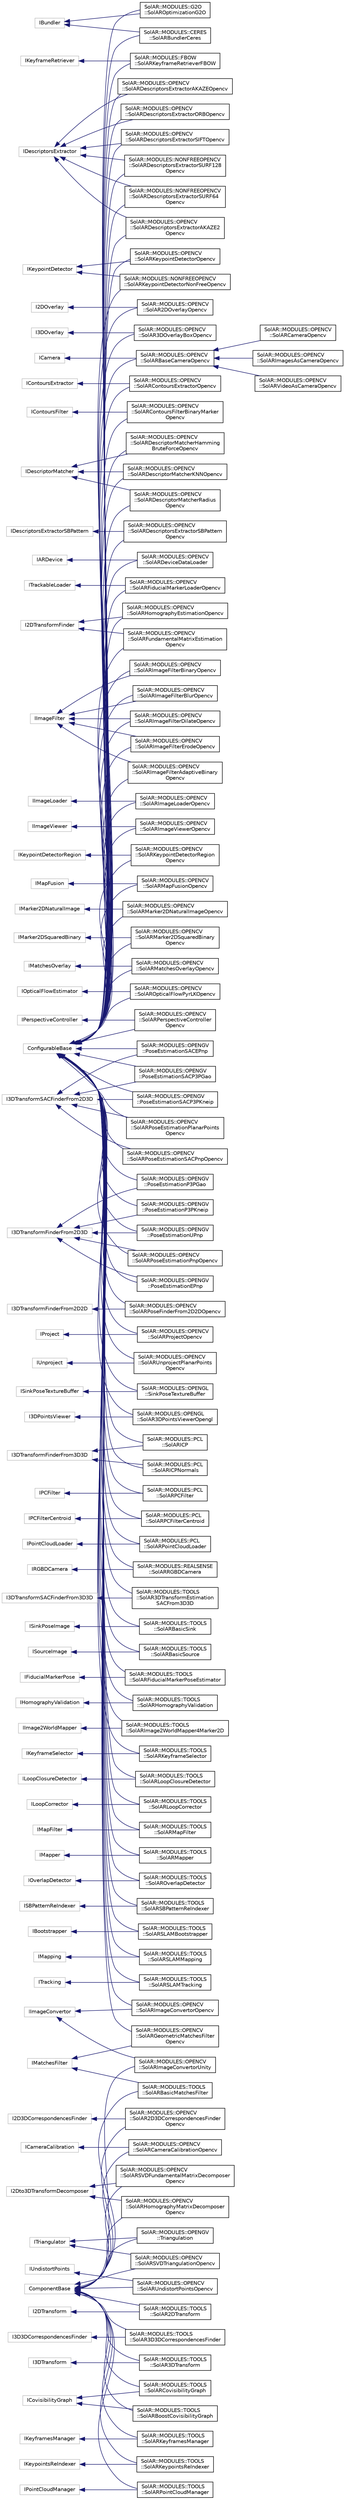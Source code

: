 digraph "Graphical Class Hierarchy"
{
  edge [fontname="Helvetica",fontsize="10",labelfontname="Helvetica",labelfontsize="10"];
  node [fontname="Helvetica",fontsize="10",shape=record];
  rankdir="LR";
  Node169 [label="ComponentBase",height=0.2,width=0.4,color="grey75", fillcolor="white", style="filled"];
  Node169 -> Node167 [dir="back",color="midnightblue",fontsize="10",style="solid",fontname="Helvetica"];
  Node167 [label="SolAR::MODULES::OPENCV\l::SolAR2D3DCorrespondencesFinder\lOpencv",height=0.2,width=0.4,color="black", fillcolor="white", style="filled",URL="$class_sol_a_r_1_1_m_o_d_u_l_e_s_1_1_o_p_e_n_c_v_1_1_sol_a_r2_d3_d_correspondences_finder_opencv.html",tooltip="Finds the 3D correspondents of 2D keypoints. UUID: cedd8c47-e7b0-47bf-abb1-7fb54d198117 ..."];
  Node169 -> Node116 [dir="back",color="midnightblue",fontsize="10",style="solid",fontname="Helvetica"];
  Node116 [label="SolAR::MODULES::OPENCV\l::SolARCameraCalibrationOpencv",height=0.2,width=0.4,color="black", fillcolor="white", style="filled",URL="$class_sol_a_r_1_1_m_o_d_u_l_e_s_1_1_o_p_e_n_c_v_1_1_sol_a_r_camera_calibration_opencv.html",tooltip="Calibrates a camera based on a chessboard. UUID: 702a7f53-e5ec-45d2-887d-daa99a34a33c ..."];
  Node169 -> Node162 [dir="back",color="midnightblue",fontsize="10",style="solid",fontname="Helvetica"];
  Node162 [label="SolAR::MODULES::OPENCV\l::SolARHomographyMatrixDecomposer\lOpencv",height=0.2,width=0.4,color="black", fillcolor="white", style="filled",URL="$class_sol_a_r_1_1_m_o_d_u_l_e_s_1_1_o_p_e_n_c_v_1_1_sol_a_r_homography_matrix_decomposer_opencv.html",tooltip="Decomposes a homography matrix to extract four possible 3D poses. UUID: b5fab395-2184-4123-b0d5-4af74..."];
  Node169 -> Node88 [dir="back",color="midnightblue",fontsize="10",style="solid",fontname="Helvetica"];
  Node88 [label="SolAR::MODULES::OPENCV\l::SolARImageConvertorUnity",height=0.2,width=0.4,color="black", fillcolor="white", style="filled",URL="$class_sol_a_r_1_1_m_o_d_u_l_e_s_1_1_o_p_e_n_c_v_1_1_sol_a_r_image_convertor_unity.html",tooltip="Converts an image to be compliant with Unity image format and layout. UUID: 65282fb3-6651-4e73-b532-5..."];
  Node169 -> Node163 [dir="back",color="midnightblue",fontsize="10",style="solid",fontname="Helvetica"];
  Node163 [label="SolAR::MODULES::OPENCV\l::SolARSVDFundamentalMatrixDecomposer\lOpencv",height=0.2,width=0.4,color="black", fillcolor="white", style="filled",URL="$class_sol_a_r_1_1_m_o_d_u_l_e_s_1_1_o_p_e_n_c_v_1_1_sol_a_r_s_v_d_fundamental_matrix_decomposer_opencv.html",tooltip="Decomposes Fundamental matrix on a set of camera poses based on opencv SVD solver. UUID: 31188e79-6bd5-43df-9633-6d6c5d7afb5c "];
  Node169 -> Node10 [dir="back",color="midnightblue",fontsize="10",style="solid",fontname="Helvetica"];
  Node10 [label="SolAR::MODULES::OPENCV\l::SolARSVDTriangulationOpencv",height=0.2,width=0.4,color="black", fillcolor="white", style="filled",URL="$class_sol_a_r_1_1_m_o_d_u_l_e_s_1_1_o_p_e_n_c_v_1_1_sol_a_r_s_v_d_triangulation_opencv.html",tooltip="Triangulates a set of corresponding 2D-2D points correspondences with known respective camera poses b..."];
  Node169 -> Node8 [dir="back",color="midnightblue",fontsize="10",style="solid",fontname="Helvetica"];
  Node8 [label="SolAR::MODULES::OPENCV\l::SolARUndistortPointsOpencv",height=0.2,width=0.4,color="black", fillcolor="white", style="filled",URL="$class_sol_a_r_1_1_m_o_d_u_l_e_s_1_1_o_p_e_n_c_v_1_1_sol_a_r_undistort_points_opencv.html",tooltip="Undistorts a set of points according to the distortion matrix of a camera. UUID: d926e249-8b7f-46e0-8..."];
  Node169 -> Node11 [dir="back",color="midnightblue",fontsize="10",style="solid",fontname="Helvetica"];
  Node11 [label="SolAR::MODULES::OPENGV\l::Triangulation",height=0.2,width=0.4,color="black", fillcolor="white", style="filled",URL="$class_sol_a_r_1_1_m_o_d_u_l_e_s_1_1_o_p_e_n_g_v_1_1_triangulation.html",tooltip="Triangulates set of corresponding 2D-2D points correspondances with known respective camera poses bas..."];
  Node169 -> Node160 [dir="back",color="midnightblue",fontsize="10",style="solid",fontname="Helvetica"];
  Node160 [label="SolAR::MODULES::TOOLS\l::SolAR2DTransform",height=0.2,width=0.4,color="black", fillcolor="white", style="filled",URL="$class_sol_a_r_1_1_m_o_d_u_l_e_s_1_1_t_o_o_l_s_1_1_sol_a_r2_d_transform.html",tooltip="Applies a 2D Transform to a set of 2D points. UUID: edcedc0a-9841-4377-aea1-9fa9fdb46fde ..."];
  Node169 -> Node155 [dir="back",color="midnightblue",fontsize="10",style="solid",fontname="Helvetica"];
  Node155 [label="SolAR::MODULES::TOOLS\l::SolAR3D3DCorrespondencesFinder",height=0.2,width=0.4,color="black", fillcolor="white", style="filled",URL="$class_sol_a_r_1_1_m_o_d_u_l_e_s_1_1_t_o_o_l_s_1_1_sol_a_r3_d3_d_correspondences_finder.html",tooltip="Finds the 3D-3D correspondences from feature matches of two keyframes. UUID: 978068ef-7f93-41ef-8e24-..."];
  Node169 -> Node149 [dir="back",color="midnightblue",fontsize="10",style="solid",fontname="Helvetica"];
  Node149 [label="SolAR::MODULES::TOOLS\l::SolAR3DTransform",height=0.2,width=0.4,color="black", fillcolor="white", style="filled",URL="$class_sol_a_r_1_1_m_o_d_u_l_e_s_1_1_t_o_o_l_s_1_1_sol_a_r3_d_transform.html",tooltip="Applies a 3D Transform to a set of 3D points. UUID: f05dd955-33bd-4d52-8717-93ad298ed3e3 ..."];
  Node169 -> Node46 [dir="back",color="midnightblue",fontsize="10",style="solid",fontname="Helvetica"];
  Node46 [label="SolAR::MODULES::TOOLS\l::SolARBasicMatchesFilter",height=0.2,width=0.4,color="black", fillcolor="white", style="filled",URL="$class_sol_a_r_1_1_m_o_d_u_l_e_s_1_1_t_o_o_l_s_1_1_sol_a_r_basic_matches_filter.html",tooltip="Retains the best match for each keypoint. UUID: cbb620c3-a7fc-42d7-bcbf-f59b475b23b0 ..."];
  Node169 -> Node109 [dir="back",color="midnightblue",fontsize="10",style="solid",fontname="Helvetica"];
  Node109 [label="SolAR::MODULES::TOOLS\l::SolARBoostCovisibilityGraph",height=0.2,width=0.4,color="black", fillcolor="white", style="filled",URL="$class_sol_a_r_1_1_m_o_d_u_l_e_s_1_1_t_o_o_l_s_1_1_sol_a_r_boost_covisibility_graph.html",tooltip="A storage component to store with persistence the visibility between keypoints and 3D points..."];
  Node169 -> Node110 [dir="back",color="midnightblue",fontsize="10",style="solid",fontname="Helvetica"];
  Node110 [label="SolAR::MODULES::TOOLS\l::SolARCovisibilityGraph",height=0.2,width=0.4,color="black", fillcolor="white", style="filled",URL="$class_sol_a_r_1_1_m_o_d_u_l_e_s_1_1_t_o_o_l_s_1_1_sol_a_r_covisibility_graph.html",tooltip="A storage component to store with persistence the visibility between keypoints and 3D points..."];
  Node169 -> Node71 [dir="back",color="midnightblue",fontsize="10",style="solid",fontname="Helvetica"];
  Node71 [label="SolAR::MODULES::TOOLS\l::SolARKeyframesManager",height=0.2,width=0.4,color="black", fillcolor="white", style="filled",URL="$class_sol_a_r_1_1_m_o_d_u_l_e_s_1_1_t_o_o_l_s_1_1_sol_a_r_keyframes_manager.html",tooltip="A storage component to store a persistent set of keyframes, based on a std::set. "];
  Node169 -> Node64 [dir="back",color="midnightblue",fontsize="10",style="solid",fontname="Helvetica"];
  Node64 [label="SolAR::MODULES::TOOLS\l::SolARKeypointsReIndexer",height=0.2,width=0.4,color="black", fillcolor="white", style="filled",URL="$class_sol_a_r_1_1_m_o_d_u_l_e_s_1_1_t_o_o_l_s_1_1_sol_a_r_keypoints_re_indexer.html",tooltip="Provides two ordered set of matching keypoints from two unordered set of keypoints and their correspo..."];
  Node169 -> Node29 [dir="back",color="midnightblue",fontsize="10",style="solid",fontname="Helvetica"];
  Node29 [label="SolAR::MODULES::TOOLS\l::SolARPointCloudManager",height=0.2,width=0.4,color="black", fillcolor="white", style="filled",URL="$class_sol_a_r_1_1_m_o_d_u_l_e_s_1_1_t_o_o_l_s_1_1_sol_a_r_point_cloud_manager.html",tooltip="A storage component to store a persistent cloud of 3D points, based on a std::set. "];
  Node168 [label="ConfigurableBase",height=0.2,width=0.4,color="grey75", fillcolor="white", style="filled"];
  Node168 -> Node123 [dir="back",color="midnightblue",fontsize="10",style="solid",fontname="Helvetica"];
  Node123 [label="SolAR::MODULES::CERES\l::SolARBundlerCeres",height=0.2,width=0.4,color="black", fillcolor="white", style="filled",URL="$class_sol_a_r_1_1_m_o_d_u_l_e_s_1_1_c_e_r_e_s_1_1_sol_a_r_bundler_ceres.html",tooltip="Applies a bundle adjustment to optimize a 3D map and keyframes. UUID: 4897fc13-682c-4e95-8aba-abd9f7a..."];
  Node168 -> Node75 [dir="back",color="midnightblue",fontsize="10",style="solid",fontname="Helvetica"];
  Node75 [label="SolAR::MODULES::FBOW\l::SolARKeyframeRetrieverFBOW",height=0.2,width=0.4,color="black", fillcolor="white", style="filled",URL="$class_sol_a_r_1_1_m_o_d_u_l_e_s_1_1_f_b_o_w_1_1_sol_a_r_keyframe_retriever_f_b_o_w.html",tooltip="Retrieves keyframes closest to an input frame based on a Fast Bag Of Words implementaton. UUID: 9d1b1afa-bdbc-11e8-a355-529269fb1459 "];
  Node168 -> Node124 [dir="back",color="midnightblue",fontsize="10",style="solid",fontname="Helvetica"];
  Node124 [label="SolAR::MODULES::G2O\l::SolAROptimizationG2O",height=0.2,width=0.4,color="black", fillcolor="white", style="filled",URL="$class_sol_a_r_1_1_m_o_d_u_l_e_s_1_1_g2_o_1_1_sol_a_r_optimization_g2_o.html",tooltip="Bundle adjustment optimization. UUID: 870d89ba-bb5f-460a-a817-1fcb6473df70 "];
  Node168 -> Node98 [dir="back",color="midnightblue",fontsize="10",style="solid",fontname="Helvetica"];
  Node98 [label="SolAR::MODULES::NONFREEOPENCV\l::SolARDescriptorsExtractorSURF128\lOpencv",height=0.2,width=0.4,color="black", fillcolor="white", style="filled",URL="$class_sol_a_r_1_1_m_o_d_u_l_e_s_1_1_n_o_n_f_r_e_e_o_p_e_n_c_v_1_1_sol_a_r_descriptors_extractor_s_u_r_f128_opencv.html",tooltip="Extracts the SURF descriptors (size 128) for a set of keypoints. UUID: fe14a310-d0a2-11e7-8fab-cec278..."];
  Node168 -> Node99 [dir="back",color="midnightblue",fontsize="10",style="solid",fontname="Helvetica"];
  Node99 [label="SolAR::MODULES::NONFREEOPENCV\l::SolARDescriptorsExtractorSURF64\lOpencv",height=0.2,width=0.4,color="black", fillcolor="white", style="filled",URL="$class_sol_a_r_1_1_m_o_d_u_l_e_s_1_1_n_o_n_f_r_e_e_o_p_e_n_c_v_1_1_sol_a_r_descriptors_extractor_s_u_r_f64_opencv.html",tooltip="Extracts the SURF descriptors (size 64) for a set of keypoints. UUID: 1a437804-d0a3-11e7-8fab-cec278b..."];
  Node168 -> Node68 [dir="back",color="midnightblue",fontsize="10",style="solid",fontname="Helvetica"];
  Node68 [label="SolAR::MODULES::NONFREEOPENCV\l::SolARKeypointDetectorNonFreeOpencv",height=0.2,width=0.4,color="black", fillcolor="white", style="filled",URL="$class_sol_a_r_1_1_m_o_d_u_l_e_s_1_1_n_o_n_f_r_e_e_o_p_e_n_c_v_1_1_sol_a_r_keypoint_detector_non_free_opencv.html",tooltip="Detects keypoints in an image (based on SIFT or SURF algorithm). UUID: d1f9317c-9519-4671-8ff5-462977..."];
  Node168 -> Node165 [dir="back",color="midnightblue",fontsize="10",style="solid",fontname="Helvetica"];
  Node165 [label="SolAR::MODULES::OPENCV\l::SolAR2DOverlayOpencv",height=0.2,width=0.4,color="black", fillcolor="white", style="filled",URL="$class_sol_a_r_1_1_m_o_d_u_l_e_s_1_1_o_p_e_n_c_v_1_1_sol_a_r2_d_overlay_opencv.html",tooltip="Draws 2D features (circles, lines, etc.) on an image. UUID: cc51d685-9797-4ffd-a9dd-cec4f367fa6a ..."];
  Node168 -> Node153 [dir="back",color="midnightblue",fontsize="10",style="solid",fontname="Helvetica"];
  Node153 [label="SolAR::MODULES::OPENCV\l::SolAR3DOverlayBoxOpencv",height=0.2,width=0.4,color="black", fillcolor="white", style="filled",URL="$class_sol_a_r_1_1_m_o_d_u_l_e_s_1_1_o_p_e_n_c_v_1_1_sol_a_r3_d_overlay_box_opencv.html",tooltip="Draws a 3D box on an image. UUID: 2db01f59-9793-4cd5-8e13-b25d0ed5735b "];
  Node168 -> Node118 [dir="back",color="midnightblue",fontsize="10",style="solid",fontname="Helvetica"];
  Node118 [label="SolAR::MODULES::OPENCV\l::SolARBaseCameraOpencv",height=0.2,width=0.4,color="black", fillcolor="white", style="filled",URL="$class_sol_a_r_1_1_m_o_d_u_l_e_s_1_1_o_p_e_n_c_v_1_1_sol_a_r_base_camera_opencv.html",tooltip="Grabs current image captured by a RGB camera. UUID: 5b7396f4-a804-4f3c-a0eb-fb1d56042bb4 ..."];
  Node118 -> Node119 [dir="back",color="midnightblue",fontsize="10",style="solid",fontname="Helvetica"];
  Node119 [label="SolAR::MODULES::OPENCV\l::SolARCameraOpencv",height=0.2,width=0.4,color="black", fillcolor="white", style="filled",URL="$class_sol_a_r_1_1_m_o_d_u_l_e_s_1_1_o_p_e_n_c_v_1_1_sol_a_r_camera_opencv.html",tooltip="Grabs current image captured by a RGB camera. UUID: 5b7396f4-a804-4f3c-a0eb-fb1d56042bb4 ..."];
  Node118 -> Node120 [dir="back",color="midnightblue",fontsize="10",style="solid",fontname="Helvetica"];
  Node120 [label="SolAR::MODULES::OPENCV\l::SolARImagesAsCameraOpencv",height=0.2,width=0.4,color="black", fillcolor="white", style="filled",URL="$class_sol_a_r_1_1_m_o_d_u_l_e_s_1_1_o_p_e_n_c_v_1_1_sol_a_r_images_as_camera_opencv.html",tooltip="Loads an image sequence stored in a dedicated folder. UUID: b8a8b963-ba55-4ea4-b045-d9e7e8f6db02 ..."];
  Node118 -> Node121 [dir="back",color="midnightblue",fontsize="10",style="solid",fontname="Helvetica"];
  Node121 [label="SolAR::MODULES::OPENCV\l::SolARVideoAsCameraOpencv",height=0.2,width=0.4,color="black", fillcolor="white", style="filled",URL="$class_sol_a_r_1_1_m_o_d_u_l_e_s_1_1_o_p_e_n_c_v_1_1_sol_a_r_video_as_camera_opencv.html",tooltip="Grabs the images from a video file. UUID: fa4a780a-9720-11e8-9eb6-529269fb1459 "];
  Node168 -> Node114 [dir="back",color="midnightblue",fontsize="10",style="solid",fontname="Helvetica"];
  Node114 [label="SolAR::MODULES::OPENCV\l::SolARContoursExtractorOpencv",height=0.2,width=0.4,color="black", fillcolor="white", style="filled",URL="$class_sol_a_r_1_1_m_o_d_u_l_e_s_1_1_o_p_e_n_c_v_1_1_sol_a_r_contours_extractor_opencv.html",tooltip="Extracts the contours of a given image. UUID: 6acf8de2-cc63-11e7-abc4-cec278b6b50a ..."];
  Node168 -> Node112 [dir="back",color="midnightblue",fontsize="10",style="solid",fontname="Helvetica"];
  Node112 [label="SolAR::MODULES::OPENCV\l::SolARContoursFilterBinaryMarker\lOpencv",height=0.2,width=0.4,color="black", fillcolor="white", style="filled",URL="$class_sol_a_r_1_1_m_o_d_u_l_e_s_1_1_o_p_e_n_c_v_1_1_sol_a_r_contours_filter_binary_marker_opencv.html",tooltip="Filters contours to select only the contours of squared binary markers. UUID: 4309dcc6-cc73-11e7-abc4..."];
  Node168 -> Node105 [dir="back",color="midnightblue",fontsize="10",style="solid",fontname="Helvetica"];
  Node105 [label="SolAR::MODULES::OPENCV\l::SolARDescriptorMatcherHamming\lBruteForceOpencv",height=0.2,width=0.4,color="black", fillcolor="white", style="filled",URL="$class_sol_a_r_1_1_m_o_d_u_l_e_s_1_1_o_p_e_n_c_v_1_1_sol_a_r_descriptor_matcher_hamming_brute_force_opencv.html",tooltip="Matches descriptors based on a Hamming distance and selects the best matches of each descriptor..."];
  Node168 -> Node106 [dir="back",color="midnightblue",fontsize="10",style="solid",fontname="Helvetica"];
  Node106 [label="SolAR::MODULES::OPENCV\l::SolARDescriptorMatcherKNNOpencv",height=0.2,width=0.4,color="black", fillcolor="white", style="filled",URL="$class_sol_a_r_1_1_m_o_d_u_l_e_s_1_1_o_p_e_n_c_v_1_1_sol_a_r_descriptor_matcher_k_n_n_opencv.html",tooltip="Matches descriptors and selects k best matches for each descriptor. UUID: 7823dac8-1597-41cf-bdef-59a..."];
  Node168 -> Node107 [dir="back",color="midnightblue",fontsize="10",style="solid",fontname="Helvetica"];
  Node107 [label="SolAR::MODULES::OPENCV\l::SolARDescriptorMatcherRadius\lOpencv",height=0.2,width=0.4,color="black", fillcolor="white", style="filled",URL="$class_sol_a_r_1_1_m_o_d_u_l_e_s_1_1_o_p_e_n_c_v_1_1_sol_a_r_descriptor_matcher_radius_opencv.html",tooltip="Matches descriptors and selects all matches not farther than a specified distance. UUID: 549f7873-96e4-4eae-b4a0-ae8d80664ce5 "];
  Node168 -> Node100 [dir="back",color="midnightblue",fontsize="10",style="solid",fontname="Helvetica"];
  Node100 [label="SolAR::MODULES::OPENCV\l::SolARDescriptorsExtractorAKAZE2\lOpencv",height=0.2,width=0.4,color="black", fillcolor="white", style="filled",URL="$class_sol_a_r_1_1_m_o_d_u_l_e_s_1_1_o_p_e_n_c_v_1_1_sol_a_r_descriptors_extractor_a_k_a_z_e2_opencv.html",tooltip="Extracts the AKAZE descriptors for a set of keypoints (optimized version). UUID: 21238c00-26dd-11e8-b..."];
  Node168 -> Node101 [dir="back",color="midnightblue",fontsize="10",style="solid",fontname="Helvetica"];
  Node101 [label="SolAR::MODULES::OPENCV\l::SolARDescriptorsExtractorAKAZEOpencv",height=0.2,width=0.4,color="black", fillcolor="white", style="filled",URL="$class_sol_a_r_1_1_m_o_d_u_l_e_s_1_1_o_p_e_n_c_v_1_1_sol_a_r_descriptors_extractor_a_k_a_z_e_opencv.html",tooltip="Extracts the AKAZE descriptors for a set of keypoints. UUID: c8cc68db-9abd-4dab-9204-2fe4e9d010cd ..."];
  Node168 -> Node102 [dir="back",color="midnightblue",fontsize="10",style="solid",fontname="Helvetica"];
  Node102 [label="SolAR::MODULES::OPENCV\l::SolARDescriptorsExtractorORBOpencv",height=0.2,width=0.4,color="black", fillcolor="white", style="filled",URL="$class_sol_a_r_1_1_m_o_d_u_l_e_s_1_1_o_p_e_n_c_v_1_1_sol_a_r_descriptors_extractor_o_r_b_opencv.html",tooltip="Extracts the ORB descriptors for a set of keypoints. UUID: 0ca8f7a6-d0a7-11e7-8fab-cec278b6b50a ..."];
  Node168 -> Node96 [dir="back",color="midnightblue",fontsize="10",style="solid",fontname="Helvetica"];
  Node96 [label="SolAR::MODULES::OPENCV\l::SolARDescriptorsExtractorSBPattern\lOpencv",height=0.2,width=0.4,color="black", fillcolor="white", style="filled",URL="$class_sol_a_r_1_1_m_o_d_u_l_e_s_1_1_o_p_e_n_c_v_1_1_sol_a_r_descriptors_extractor_s_b_pattern_opencv.html",tooltip="Extracts the descriptor corresponding to a squared binary marker pattern. UUID: d25625ba-ce3a-11e7-ab..."];
  Node168 -> Node103 [dir="back",color="midnightblue",fontsize="10",style="solid",fontname="Helvetica"];
  Node103 [label="SolAR::MODULES::OPENCV\l::SolARDescriptorsExtractorSIFTOpencv",height=0.2,width=0.4,color="black", fillcolor="white", style="filled",URL="$class_sol_a_r_1_1_m_o_d_u_l_e_s_1_1_o_p_e_n_c_v_1_1_sol_a_r_descriptors_extractor_s_i_f_t_opencv.html",tooltip="Extracts the SIFT descriptors for a set of keypoints. UUID: 3787eaa6-d0a0-11e7-8fab-cec278b6b50a ..."];
  Node168 -> Node128 [dir="back",color="midnightblue",fontsize="10",style="solid",fontname="Helvetica"];
  Node128 [label="SolAR::MODULES::OPENCV\l::SolARDeviceDataLoader",height=0.2,width=0.4,color="black", fillcolor="white", style="filled",URL="$class_sol_a_r_1_1_m_o_d_u_l_e_s_1_1_o_p_e_n_c_v_1_1_sol_a_r_device_data_loader.html",tooltip="Load AR device data including images, poses, timestamp. UUID: 4b5576c1-4c44-4835-a405-c8de2d4f85b0 ..."];
  Node168 -> Node15 [dir="back",color="midnightblue",fontsize="10",style="solid",fontname="Helvetica"];
  Node15 [label="SolAR::MODULES::OPENCV\l::SolARFiducialMarkerLoaderOpencv",height=0.2,width=0.4,color="black", fillcolor="white", style="filled",URL="$class_sol_a_r_1_1_m_o_d_u_l_e_s_1_1_o_p_e_n_c_v_1_1_sol_a_r_fiducial_marker_loader_opencv.html",tooltip="Loads a fiducial marker from a description file. UUID: d0116ed2-45d7-455d-8011-57959da1b0fa ..."];
  Node168 -> Node157 [dir="back",color="midnightblue",fontsize="10",style="solid",fontname="Helvetica"];
  Node157 [label="SolAR::MODULES::OPENCV\l::SolARFundamentalMatrixEstimation\lOpencv",height=0.2,width=0.4,color="black", fillcolor="white", style="filled",URL="$class_sol_a_r_1_1_m_o_d_u_l_e_s_1_1_o_p_e_n_c_v_1_1_sol_a_r_fundamental_matrix_estimation_opencv.html",tooltip="Estimates the fundamental matrix from two set of keypoints that match together. UUID: 79b29b50-cf4d-4..."];
  Node168 -> Node45 [dir="back",color="midnightblue",fontsize="10",style="solid",fontname="Helvetica"];
  Node45 [label="SolAR::MODULES::OPENCV\l::SolARGeometricMatchesFilter\lOpencv",height=0.2,width=0.4,color="black", fillcolor="white", style="filled",URL="$class_sol_a_r_1_1_m_o_d_u_l_e_s_1_1_o_p_e_n_c_v_1_1_sol_a_r_geometric_matches_filter_opencv.html",tooltip="Filters a set of matches based on geometric constraints. UUID: 3731691e-2c4c-4d37-a2ce-06d1918f8d41 ..."];
  Node168 -> Node158 [dir="back",color="midnightblue",fontsize="10",style="solid",fontname="Helvetica"];
  Node158 [label="SolAR::MODULES::OPENCV\l::SolARHomographyEstimationOpencv",height=0.2,width=0.4,color="black", fillcolor="white", style="filled",URL="$class_sol_a_r_1_1_m_o_d_u_l_e_s_1_1_o_p_e_n_c_v_1_1_sol_a_r_homography_estimation_opencv.html",tooltip="Estimates the homography between two images from their matching keypoints. UUID: fb9dac20-2a44-44b2-a..."];
  Node168 -> Node87 [dir="back",color="midnightblue",fontsize="10",style="solid",fontname="Helvetica"];
  Node87 [label="SolAR::MODULES::OPENCV\l::SolARImageConvertorOpencv",height=0.2,width=0.4,color="black", fillcolor="white", style="filled",URL="$class_sol_a_r_1_1_m_o_d_u_l_e_s_1_1_o_p_e_n_c_v_1_1_sol_a_r_image_convertor_opencv.html",tooltip="Converts an image according to a given expected layout. UUID: fd7fb607-144f-418c-bcf2-f7cf71532c22 ..."];
  Node168 -> Node81 [dir="back",color="midnightblue",fontsize="10",style="solid",fontname="Helvetica"];
  Node81 [label="SolAR::MODULES::OPENCV\l::SolARImageFilterAdaptiveBinary\lOpencv",height=0.2,width=0.4,color="black", fillcolor="white", style="filled",URL="$class_sol_a_r_1_1_m_o_d_u_l_e_s_1_1_o_p_e_n_c_v_1_1_sol_a_r_image_filter_adaptive_binary_opencv.html",tooltip="Filters a greyscale image to a binary image based on an adaptive threshold. UUID: 901e7a07-5013-4907-..."];
  Node168 -> Node82 [dir="back",color="midnightblue",fontsize="10",style="solid",fontname="Helvetica"];
  Node82 [label="SolAR::MODULES::OPENCV\l::SolARImageFilterBinaryOpencv",height=0.2,width=0.4,color="black", fillcolor="white", style="filled",URL="$class_sol_a_r_1_1_m_o_d_u_l_e_s_1_1_o_p_e_n_c_v_1_1_sol_a_r_image_filter_binary_opencv.html",tooltip="Filters an image to a binary image based on a unique threshold. UUID: e5fd7e9a-fcae-4f86-bfc7-ea8584c..."];
  Node168 -> Node83 [dir="back",color="midnightblue",fontsize="10",style="solid",fontname="Helvetica"];
  Node83 [label="SolAR::MODULES::OPENCV\l::SolARImageFilterBlurOpencv",height=0.2,width=0.4,color="black", fillcolor="white", style="filled",URL="$class_sol_a_r_1_1_m_o_d_u_l_e_s_1_1_o_p_e_n_c_v_1_1_sol_a_r_image_filter_blur_opencv.html",tooltip="Blurs an image using the normalized box filter. UUID: deb083aa-69fb-409a-af94-151d476de922 ..."];
  Node168 -> Node84 [dir="back",color="midnightblue",fontsize="10",style="solid",fontname="Helvetica"];
  Node84 [label="SolAR::MODULES::OPENCV\l::SolARImageFilterDilateOpencv",height=0.2,width=0.4,color="black", fillcolor="white", style="filled",URL="$class_sol_a_r_1_1_m_o_d_u_l_e_s_1_1_o_p_e_n_c_v_1_1_sol_a_r_image_filter_dilate_opencv.html",tooltip="Dilates the white regions of a binary image. UUID: 7ac9d1b8-afda-4c99-b8df-92e71015a3be ..."];
  Node168 -> Node85 [dir="back",color="midnightblue",fontsize="10",style="solid",fontname="Helvetica"];
  Node85 [label="SolAR::MODULES::OPENCV\l::SolARImageFilterErodeOpencv",height=0.2,width=0.4,color="black", fillcolor="white", style="filled",URL="$class_sol_a_r_1_1_m_o_d_u_l_e_s_1_1_o_p_e_n_c_v_1_1_sol_a_r_image_filter_erode_opencv.html",tooltip="Erodes the white regions of a binary image. UUID: 58b09819-64bc-4a80-b6a2-9fe7b179f3fc ..."];
  Node168 -> Node79 [dir="back",color="midnightblue",fontsize="10",style="solid",fontname="Helvetica"];
  Node79 [label="SolAR::MODULES::OPENCV\l::SolARImageLoaderOpencv",height=0.2,width=0.4,color="black", fillcolor="white", style="filled",URL="$class_sol_a_r_1_1_m_o_d_u_l_e_s_1_1_o_p_e_n_c_v_1_1_sol_a_r_image_loader_opencv.html",tooltip="Loads an image from a file. UUID: e42d6526-9eb1-4f8a-bb68-53e06f09609c "];
  Node168 -> Node77 [dir="back",color="midnightblue",fontsize="10",style="solid",fontname="Helvetica"];
  Node77 [label="SolAR::MODULES::OPENCV\l::SolARImageViewerOpencv",height=0.2,width=0.4,color="black", fillcolor="white", style="filled",URL="$class_sol_a_r_1_1_m_o_d_u_l_e_s_1_1_o_p_e_n_c_v_1_1_sol_a_r_image_viewer_opencv.html",tooltip="Displays an image in a dedicated window. UUID: 19ea4e13-7085-4e3f-92ca-93f200ffb01b ..."];
  Node168 -> Node69 [dir="back",color="midnightblue",fontsize="10",style="solid",fontname="Helvetica"];
  Node69 [label="SolAR::MODULES::OPENCV\l::SolARKeypointDetectorOpencv",height=0.2,width=0.4,color="black", fillcolor="white", style="filled",URL="$class_sol_a_r_1_1_m_o_d_u_l_e_s_1_1_o_p_e_n_c_v_1_1_sol_a_r_keypoint_detector_opencv.html",tooltip="Detects keypoints in an image. UUID: e81c7e4e-7da6-476a-8eba-078b43071272 "];
  Node168 -> Node66 [dir="back",color="midnightblue",fontsize="10",style="solid",fontname="Helvetica"];
  Node66 [label="SolAR::MODULES::OPENCV\l::SolARKeypointDetectorRegion\lOpencv",height=0.2,width=0.4,color="black", fillcolor="white", style="filled",URL="$class_sol_a_r_1_1_m_o_d_u_l_e_s_1_1_o_p_e_n_c_v_1_1_sol_a_r_keypoint_detector_region_opencv.html",tooltip="Detects keypoints in an given region of an image. UUID: 22c2ca9f-e43b-4a88-8337-4a166a789971 ..."];
  Node168 -> Node56 [dir="back",color="midnightblue",fontsize="10",style="solid",fontname="Helvetica"];
  Node56 [label="SolAR::MODULES::OPENCV\l::SolARMapFusionOpencv",height=0.2,width=0.4,color="black", fillcolor="white", style="filled",URL="$class_sol_a_r_1_1_m_o_d_u_l_e_s_1_1_o_p_e_n_c_v_1_1_sol_a_r_map_fusion_opencv.html",tooltip="Merge local map or floating map in the global map. UUID: bc661909-0185-40a4-a5e6-e52280e7b338 ..."];
  Node168 -> Node50 [dir="back",color="midnightblue",fontsize="10",style="solid",fontname="Helvetica"];
  Node50 [label="SolAR::MODULES::OPENCV\l::SolARMarker2DNaturalImageOpencv",height=0.2,width=0.4,color="black", fillcolor="white", style="filled",URL="$class_sol_a_r_1_1_m_o_d_u_l_e_s_1_1_o_p_e_n_c_v_1_1_sol_a_r_marker2_d_natural_image_opencv.html",tooltip="Loads a 2D natural image marker from a file. UUID: efcdb590-c570-11e7-abc4-cec278b6b50a ..."];
  Node168 -> Node48 [dir="back",color="midnightblue",fontsize="10",style="solid",fontname="Helvetica"];
  Node48 [label="SolAR::MODULES::OPENCV\l::SolARMarker2DSquaredBinary\lOpencv",height=0.2,width=0.4,color="black", fillcolor="white", style="filled",URL="$class_sol_a_r_1_1_m_o_d_u_l_e_s_1_1_o_p_e_n_c_v_1_1_sol_a_r_marker2_d_squared_binary_opencv.html",tooltip="Loads a 2D squared binary marker from a file. UUID: 5d2b8da9-528e-4e5e-96c1-f883edcf3b1c ..."];
  Node168 -> Node43 [dir="back",color="midnightblue",fontsize="10",style="solid",fontname="Helvetica"];
  Node43 [label="SolAR::MODULES::OPENCV\l::SolARMatchesOverlayOpencv",height=0.2,width=0.4,color="black", fillcolor="white", style="filled",URL="$class_sol_a_r_1_1_m_o_d_u_l_e_s_1_1_o_p_e_n_c_v_1_1_sol_a_r_matches_overlay_opencv.html",tooltip="Displays matching keypoints between two images. UUID: e95302be-3fe1-44e0-97bf-a98380464af9 ..."];
  Node168 -> Node41 [dir="back",color="midnightblue",fontsize="10",style="solid",fontname="Helvetica"];
  Node41 [label="SolAR::MODULES::OPENCV\l::SolAROpticalFlowPyrLKOpencv",height=0.2,width=0.4,color="black", fillcolor="white", style="filled",URL="$class_sol_a_r_1_1_m_o_d_u_l_e_s_1_1_o_p_e_n_c_v_1_1_sol_a_r_optical_flow_pyr_l_k_opencv.html",tooltip="Estimates the optical flow between two images based on a pyramidal Lucas Kanade approach. UUID: b513e9ff-d2e7-4dcf-9a29-4ed95c512158 "];
  Node168 -> Node33 [dir="back",color="midnightblue",fontsize="10",style="solid",fontname="Helvetica"];
  Node33 [label="SolAR::MODULES::OPENCV\l::SolARPerspectiveController\lOpencv",height=0.2,width=0.4,color="black", fillcolor="white", style="filled",URL="$class_sol_a_r_1_1_m_o_d_u_l_e_s_1_1_o_p_e_n_c_v_1_1_sol_a_r_perspective_controller_opencv.html",tooltip="Extracts an unwrapped image from a specific region of an input image defined with four 2D points..."];
  Node168 -> Node132 [dir="back",color="midnightblue",fontsize="10",style="solid",fontname="Helvetica"];
  Node132 [label="SolAR::MODULES::OPENCV\l::SolARPoseEstimationPlanarPoints\lOpencv",height=0.2,width=0.4,color="black", fillcolor="white", style="filled",URL="$class_sol_a_r_1_1_m_o_d_u_l_e_s_1_1_o_p_e_n_c_v_1_1_sol_a_r_pose_estimation_planar_points_opencv.html",tooltip="Finds the camera pose of 2D-3D planar points correspondences based on opencv homography. UUID: 9fbadf80-251f-4160-94f8-a64dc3d40a2f "];
  Node168 -> Node141 [dir="back",color="midnightblue",fontsize="10",style="solid",fontname="Helvetica"];
  Node141 [label="SolAR::MODULES::OPENCV\l::SolARPoseEstimationPnpOpencv",height=0.2,width=0.4,color="black", fillcolor="white", style="filled",URL="$class_sol_a_r_1_1_m_o_d_u_l_e_s_1_1_o_p_e_n_c_v_1_1_sol_a_r_pose_estimation_pnp_opencv.html",tooltip="Finds the camera pose of 2D-3D points correspondences based on opencv Perspective-n-Points algorithm..."];
  Node168 -> Node133 [dir="back",color="midnightblue",fontsize="10",style="solid",fontname="Helvetica"];
  Node133 [label="SolAR::MODULES::OPENCV\l::SolARPoseEstimationSACPnpOpencv",height=0.2,width=0.4,color="black", fillcolor="white", style="filled",URL="$class_sol_a_r_1_1_m_o_d_u_l_e_s_1_1_o_p_e_n_c_v_1_1_sol_a_r_pose_estimation_s_a_c_pnp_opencv.html",tooltip="Finds the camera pose of 2D-3D points correspondences based on opencv Perspective-n-Points algorithm ..."];
  Node168 -> Node147 [dir="back",color="midnightblue",fontsize="10",style="solid",fontname="Helvetica"];
  Node147 [label="SolAR::MODULES::OPENCV\l::SolARPoseFinderFrom2D2DOpencv",height=0.2,width=0.4,color="black", fillcolor="white", style="filled",URL="$class_sol_a_r_1_1_m_o_d_u_l_e_s_1_1_o_p_e_n_c_v_1_1_sol_a_r_pose_finder_from2_d2_d_opencv.html",tooltip="Finds the camera pose based on a 2D-2D points correspondences between two images. UUID: 52babb5e-9d33..."];
  Node168 -> Node27 [dir="back",color="midnightblue",fontsize="10",style="solid",fontname="Helvetica"];
  Node27 [label="SolAR::MODULES::OPENCV\l::SolARProjectOpencv",height=0.2,width=0.4,color="black", fillcolor="white", style="filled",URL="$class_sol_a_r_1_1_m_o_d_u_l_e_s_1_1_o_p_e_n_c_v_1_1_sol_a_r_project_opencv.html",tooltip="Projects a set of 3D points on a 2D image plane. UUID: 741fc298-0149-4322-a7a9-ccb971e857ba ..."];
  Node168 -> Node0 [dir="back",color="midnightblue",fontsize="10",style="solid",fontname="Helvetica"];
  Node0 [label="SolAR::MODULES::OPENCV\l::SolARUnprojectPlanarPoints\lOpencv",height=0.2,width=0.4,color="black", fillcolor="white", style="filled",URL="$class_sol_a_r_1_1_m_o_d_u_l_e_s_1_1_o_p_e_n_c_v_1_1_sol_a_r_unproject_planar_points_opencv.html",tooltip="Recovers 3D points defined in world coordinate system from a set of 2D points defined in the image co..."];
  Node168 -> Node19 [dir="back",color="midnightblue",fontsize="10",style="solid",fontname="Helvetica"];
  Node19 [label="SolAR::MODULES::OPENGL\l::SinkPoseTextureBuffer",height=0.2,width=0.4,color="black", fillcolor="white", style="filled",URL="$class_sol_a_r_1_1_m_o_d_u_l_e_s_1_1_o_p_e_n_g_l_1_1_sink_pose_texture_buffer.html",tooltip="A Sink for a synchronized pose and texture buffer based on OpenGL texture buffer useful for AR video ..."];
  Node168 -> Node151 [dir="back",color="midnightblue",fontsize="10",style="solid",fontname="Helvetica"];
  Node151 [label="SolAR::MODULES::OPENGL\l::SolAR3DPointsViewerOpengl",height=0.2,width=0.4,color="black", fillcolor="white", style="filled",URL="$class_sol_a_r_1_1_m_o_d_u_l_e_s_1_1_o_p_e_n_g_l_1_1_sol_a_r3_d_points_viewer_opengl.html",tooltip="Displays in a window a set of 3D points as well as the current camera and its previous path (based on..."];
  Node168 -> Node142 [dir="back",color="midnightblue",fontsize="10",style="solid",fontname="Helvetica"];
  Node142 [label="SolAR::MODULES::OPENGV\l::PoseEstimationEPnp",height=0.2,width=0.4,color="black", fillcolor="white", style="filled",URL="$class_sol_a_r_1_1_m_o_d_u_l_e_s_1_1_o_p_e_n_g_v_1_1_pose_estimation_e_pnp.html",tooltip="Finds the camera pose of 2D-3D points correspondences based on opengv Efficient Perspective-n-Point a..."];
  Node168 -> Node143 [dir="back",color="midnightblue",fontsize="10",style="solid",fontname="Helvetica"];
  Node143 [label="SolAR::MODULES::OPENGV\l::PoseEstimationP3PGao",height=0.2,width=0.4,color="black", fillcolor="white", style="filled",URL="$class_sol_a_r_1_1_m_o_d_u_l_e_s_1_1_o_p_e_n_g_v_1_1_pose_estimation_p3_p_gao.html",tooltip="Finds the camera pose of three 2D-3D points correspondences based on opengv GAO P3P algorithm..."];
  Node168 -> Node144 [dir="back",color="midnightblue",fontsize="10",style="solid",fontname="Helvetica"];
  Node144 [label="SolAR::MODULES::OPENGV\l::PoseEstimationP3PKneip",height=0.2,width=0.4,color="black", fillcolor="white", style="filled",URL="$class_sol_a_r_1_1_m_o_d_u_l_e_s_1_1_o_p_e_n_g_v_1_1_pose_estimation_p3_p_kneip.html",tooltip="Finds the camera pose of three 2D-3D points correspondences based on opengv Kneip P3P algorithm..."];
  Node168 -> Node134 [dir="back",color="midnightblue",fontsize="10",style="solid",fontname="Helvetica"];
  Node134 [label="SolAR::MODULES::OPENGV\l::PoseEstimationSACEPnp",height=0.2,width=0.4,color="black", fillcolor="white", style="filled",URL="$class_sol_a_r_1_1_m_o_d_u_l_e_s_1_1_o_p_e_n_g_v_1_1_pose_estimation_s_a_c_e_pnp.html",tooltip="Finds the camera pose of 2D-3D points correspondences based on opengv Efficient Perspective-n-Point a..."];
  Node168 -> Node135 [dir="back",color="midnightblue",fontsize="10",style="solid",fontname="Helvetica"];
  Node135 [label="SolAR::MODULES::OPENGV\l::PoseEstimationSACP3PGao",height=0.2,width=0.4,color="black", fillcolor="white", style="filled",URL="$class_sol_a_r_1_1_m_o_d_u_l_e_s_1_1_o_p_e_n_g_v_1_1_pose_estimation_s_a_c_p3_p_gao.html",tooltip="Finds the camera pose of three 2D-3D points correspondences based on opengv Gao P3P algorithm with a ..."];
  Node168 -> Node136 [dir="back",color="midnightblue",fontsize="10",style="solid",fontname="Helvetica"];
  Node136 [label="SolAR::MODULES::OPENGV\l::PoseEstimationSACP3PKneip",height=0.2,width=0.4,color="black", fillcolor="white", style="filled",URL="$class_sol_a_r_1_1_m_o_d_u_l_e_s_1_1_o_p_e_n_g_v_1_1_pose_estimation_s_a_c_p3_p_kneip.html",tooltip="Finds the camera pose of three 2D-3D points correspondences based on opengv Kneip P3P algorithm with ..."];
  Node168 -> Node145 [dir="back",color="midnightblue",fontsize="10",style="solid",fontname="Helvetica"];
  Node145 [label="SolAR::MODULES::OPENGV\l::PoseEstimationUPnp",height=0.2,width=0.4,color="black", fillcolor="white", style="filled",URL="$class_sol_a_r_1_1_m_o_d_u_l_e_s_1_1_o_p_e_n_g_v_1_1_pose_estimation_u_pnp.html",tooltip="Finds the camera pose of 2D-3D points correspondences based on opengv Universal Perspective-n-Point a..."];
  Node168 -> Node138 [dir="back",color="midnightblue",fontsize="10",style="solid",fontname="Helvetica"];
  Node138 [label="SolAR::MODULES::PCL\l::SolARICP",height=0.2,width=0.4,color="black", fillcolor="white", style="filled",URL="$class_sol_a_r_1_1_m_o_d_u_l_e_s_1_1_p_c_l_1_1_sol_a_r_i_c_p.html",tooltip="This component performs Point-To-Point registration between two pointclouds based on Point Cloud Libr..."];
  Node168 -> Node139 [dir="back",color="midnightblue",fontsize="10",style="solid",fontname="Helvetica"];
  Node139 [label="SolAR::MODULES::PCL\l::SolARICPNormals",height=0.2,width=0.4,color="black", fillcolor="white", style="filled",URL="$class_sol_a_r_1_1_m_o_d_u_l_e_s_1_1_p_c_l_1_1_sol_a_r_i_c_p_normals.html",tooltip="This component performs Point-To-Plane registration between two pointclouds based on Point Cloud Libr..."];
  Node168 -> Node37 [dir="back",color="midnightblue",fontsize="10",style="solid",fontname="Helvetica"];
  Node37 [label="SolAR::MODULES::PCL\l::SolARPCFilter",height=0.2,width=0.4,color="black", fillcolor="white", style="filled",URL="$class_sol_a_r_1_1_m_o_d_u_l_e_s_1_1_p_c_l_1_1_sol_a_r_p_c_filter.html",tooltip="This component filters a point cloud based on Point Cloud Library (PCL). "];
  Node168 -> Node35 [dir="back",color="midnightblue",fontsize="10",style="solid",fontname="Helvetica"];
  Node35 [label="SolAR::MODULES::PCL\l::SolARPCFilterCentroid",height=0.2,width=0.4,color="black", fillcolor="white", style="filled",URL="$class_sol_a_r_1_1_m_o_d_u_l_e_s_1_1_p_c_l_1_1_sol_a_r_p_c_filter_centroid.html",tooltip="This component filters a point cloud according to a given centroid based on Point Cloud Library (PCL)..."];
  Node168 -> Node31 [dir="back",color="midnightblue",fontsize="10",style="solid",fontname="Helvetica"];
  Node31 [label="SolAR::MODULES::PCL\l::SolARPointCloudLoader",height=0.2,width=0.4,color="black", fillcolor="white", style="filled",URL="$class_sol_a_r_1_1_m_o_d_u_l_e_s_1_1_p_c_l_1_1_sol_a_r_point_cloud_loader.html",tooltip="This component loads a point cloud from a file based on Point Cloud Library (PCL). "];
  Node168 -> Node25 [dir="back",color="midnightblue",fontsize="10",style="solid",fontname="Helvetica"];
  Node25 [label="SolAR::MODULES::REALSENSE\l::SolARRGBDCamera",height=0.2,width=0.4,color="black", fillcolor="white", style="filled",URL="$class_sol_a_r_1_1_m_o_d_u_l_e_s_1_1_r_e_a_l_s_e_n_s_e_1_1_sol_a_r_r_g_b_d_camera.html",tooltip="This component handles a real sense RGBD camera and provides access to the color image, the depth image, and the 3D point cloud. "];
  Node168 -> Node130 [dir="back",color="midnightblue",fontsize="10",style="solid",fontname="Helvetica"];
  Node130 [label="SolAR::MODULES::TOOLS\l::SolAR3DTransformEstimation\lSACFrom3D3D",height=0.2,width=0.4,color="black", fillcolor="white", style="filled",URL="$class_sol_a_r_1_1_m_o_d_u_l_e_s_1_1_t_o_o_l_s_1_1_sol_a_r3_d_transform_estimation_s_a_c_from3_d3_d.html",tooltip="Finds the 3D transform of 3D-3D points correspondences with a SAmple Consensus. UUID: 3b7a1117-8b59-4..."];
  Node168 -> Node21 [dir="back",color="midnightblue",fontsize="10",style="solid",fontname="Helvetica"];
  Node21 [label="SolAR::MODULES::TOOLS\l::SolARBasicSink",height=0.2,width=0.4,color="black", fillcolor="white", style="filled",URL="$class_sol_a_r_1_1_m_o_d_u_l_e_s_1_1_t_o_o_l_s_1_1_sol_a_r_basic_sink.html",tooltip="A Sink for a synchronized pose and texture buffer based on an image buffer useful for AR video see-th..."];
  Node168 -> Node17 [dir="back",color="midnightblue",fontsize="10",style="solid",fontname="Helvetica"];
  Node17 [label="SolAR::MODULES::TOOLS\l::SolARBasicSource",height=0.2,width=0.4,color="black", fillcolor="white", style="filled",URL="$class_sol_a_r_1_1_m_o_d_u_l_e_s_1_1_t_o_o_l_s_1_1_sol_a_r_basic_source.html",tooltip="Feeds a pipeline with an external image. UUID: 1e43cda9-7850-4a8a-a32b-f3f31ea94902 ..."];
  Node168 -> Node94 [dir="back",color="midnightblue",fontsize="10",style="solid",fontname="Helvetica"];
  Node94 [label="SolAR::MODULES::TOOLS\l::SolARFiducialMarkerPoseEstimator",height=0.2,width=0.4,color="black", fillcolor="white", style="filled",URL="$class_sol_a_r_1_1_m_o_d_u_l_e_s_1_1_t_o_o_l_s_1_1_sol_a_r_fiducial_marker_pose_estimator.html",tooltip="Estimate camera pose based on a fiducial marker. UUID: cddd23c4-da4e-4c5c-b3f9-7d095d097c97 ..."];
  Node168 -> Node92 [dir="back",color="midnightblue",fontsize="10",style="solid",fontname="Helvetica"];
  Node92 [label="SolAR::MODULES::TOOLS\l::SolARHomographyValidation",height=0.2,width=0.4,color="black", fillcolor="white", style="filled",URL="$class_sol_a_r_1_1_m_o_d_u_l_e_s_1_1_t_o_o_l_s_1_1_sol_a_r_homography_validation.html",tooltip="Checks if an homography is valid based on 4 corners of a squared marker and their projection through ..."];
  Node168 -> Node90 [dir="back",color="midnightblue",fontsize="10",style="solid",fontname="Helvetica"];
  Node90 [label="SolAR::MODULES::TOOLS\l::SolARImage2WorldMapper4Marker2D",height=0.2,width=0.4,color="black", fillcolor="white", style="filled",URL="$class_sol_a_r_1_1_m_o_d_u_l_e_s_1_1_t_o_o_l_s_1_1_sol_a_r_image2_world_mapper4_marker2_d.html",tooltip="Retrieves the 3D correspondences of pixels of a 2D marker. UUID: 6fed0169-4f01-4545-842a-3e2425bee248..."];
  Node168 -> Node73 [dir="back",color="midnightblue",fontsize="10",style="solid",fontname="Helvetica"];
  Node73 [label="SolAR::MODULES::TOOLS\l::SolARKeyframeSelector",height=0.2,width=0.4,color="black", fillcolor="white", style="filled",URL="$class_sol_a_r_1_1_m_o_d_u_l_e_s_1_1_t_o_o_l_s_1_1_sol_a_r_keyframe_selector.html",tooltip="Defines if a frame can be a candidate for a keyframe. UUID: ad59a5ba-beb8-11e8-a355-529269fb1459 ..."];
  Node168 -> Node62 [dir="back",color="midnightblue",fontsize="10",style="solid",fontname="Helvetica"];
  Node62 [label="SolAR::MODULES::TOOLS\l::SolARLoopClosureDetector",height=0.2,width=0.4,color="black", fillcolor="white", style="filled",URL="$class_sol_a_r_1_1_m_o_d_u_l_e_s_1_1_t_o_o_l_s_1_1_sol_a_r_loop_closure_detector.html",tooltip="Detect a loop closure from a given keyframe. UUID: e3d5946c-c1f1-11ea-b3de-0242ac130004 ..."];
  Node168 -> Node60 [dir="back",color="midnightblue",fontsize="10",style="solid",fontname="Helvetica"];
  Node60 [label="SolAR::MODULES::TOOLS\l::SolARLoopCorrector",height=0.2,width=0.4,color="black", fillcolor="white", style="filled",URL="$class_sol_a_r_1_1_m_o_d_u_l_e_s_1_1_t_o_o_l_s_1_1_sol_a_r_loop_corrector.html",tooltip="Corrects a loop of camera poses and updates associated geometry. UUID: 1007b588-c1f2-11ea-b3de-0242ac..."];
  Node168 -> Node58 [dir="back",color="midnightblue",fontsize="10",style="solid",fontname="Helvetica"];
  Node58 [label="SolAR::MODULES::TOOLS\l::SolARMapFilter",height=0.2,width=0.4,color="black", fillcolor="white", style="filled",URL="$class_sol_a_r_1_1_m_o_d_u_l_e_s_1_1_t_o_o_l_s_1_1_sol_a_r_map_filter.html",tooltip="Filters a cloud of 3D points by removing points with a too important reporjection error or those whic..."];
  Node168 -> Node54 [dir="back",color="midnightblue",fontsize="10",style="solid",fontname="Helvetica"];
  Node54 [label="SolAR::MODULES::TOOLS\l::SolARMapper",height=0.2,width=0.4,color="black", fillcolor="white", style="filled",URL="$class_sol_a_r_1_1_m_o_d_u_l_e_s_1_1_t_o_o_l_s_1_1_sol_a_r_mapper.html",tooltip="Allow to manage all components of a map. UUID: 8e3c926a-0861-46f7-80b2-8abb5576692c ..."];
  Node168 -> Node39 [dir="back",color="midnightblue",fontsize="10",style="solid",fontname="Helvetica"];
  Node39 [label="SolAR::MODULES::TOOLS\l::SolAROverlapDetector",height=0.2,width=0.4,color="black", fillcolor="white", style="filled",URL="$class_sol_a_r_1_1_m_o_d_u_l_e_s_1_1_t_o_o_l_s_1_1_sol_a_r_overlap_detector.html"];
  Node168 -> Node23 [dir="back",color="midnightblue",fontsize="10",style="solid",fontname="Helvetica"];
  Node23 [label="SolAR::MODULES::TOOLS\l::SolARSBPatternReIndexer",height=0.2,width=0.4,color="black", fillcolor="white", style="filled",URL="$class_sol_a_r_1_1_m_o_d_u_l_e_s_1_1_t_o_o_l_s_1_1_sol_a_r_s_b_pattern_re_indexer.html",tooltip="Provides both the 4 corners of a pattern in its reference coordinate system (pixels, cells, etc.) and the 4 corners in pixels of this pattern in the current image. UUID: a2ef5542-029e-4fce-9974-0aea14b29d6f "];
  Node168 -> Node126 [dir="back",color="midnightblue",fontsize="10",style="solid",fontname="Helvetica"];
  Node126 [label="SolAR::MODULES::TOOLS\l::SolARSLAMBootstrapper",height=0.2,width=0.4,color="black", fillcolor="white", style="filled",URL="$class_sol_a_r_1_1_m_o_d_u_l_e_s_1_1_t_o_o_l_s_1_1_sol_a_r_s_l_a_m_bootstrapper.html",tooltip="Initialization SLAM using an image stream of a camera. UUID: 8f43eed0-1a2e-4c47-83f0-8dd5b259cdb0 ..."];
  Node168 -> Node52 [dir="back",color="midnightblue",fontsize="10",style="solid",fontname="Helvetica"];
  Node52 [label="SolAR::MODULES::TOOLS\l::SolARSLAMMapping",height=0.2,width=0.4,color="black", fillcolor="white", style="filled",URL="$class_sol_a_r_1_1_m_o_d_u_l_e_s_1_1_t_o_o_l_s_1_1_sol_a_r_s_l_a_m_mapping.html",tooltip=" SLAM mapping. UUID: c276bcb1-2ac8-42f2-806d-d4fe0ce7d4be "];
  Node168 -> Node13 [dir="back",color="midnightblue",fontsize="10",style="solid",fontname="Helvetica"];
  Node13 [label="SolAR::MODULES::TOOLS\l::SolARSLAMTracking",height=0.2,width=0.4,color="black", fillcolor="white", style="filled",URL="$class_sol_a_r_1_1_m_o_d_u_l_e_s_1_1_t_o_o_l_s_1_1_sol_a_r_s_l_a_m_tracking.html",tooltip=" SLAM tracking task. UUID: c45da19d-9637-48b6-ab52-33d3f0af6f72 "];
  Node166 [label="I2D3DCorrespondencesFinder",height=0.2,width=0.4,color="grey75", fillcolor="white", style="filled"];
  Node166 -> Node167 [dir="back",color="midnightblue",fontsize="10",style="solid",fontname="Helvetica"];
  Node164 [label="I2DOverlay",height=0.2,width=0.4,color="grey75", fillcolor="white", style="filled"];
  Node164 -> Node165 [dir="back",color="midnightblue",fontsize="10",style="solid",fontname="Helvetica"];
  Node161 [label="I2Dto3DTransformDecomposer",height=0.2,width=0.4,color="grey75", fillcolor="white", style="filled"];
  Node161 -> Node162 [dir="back",color="midnightblue",fontsize="10",style="solid",fontname="Helvetica"];
  Node161 -> Node163 [dir="back",color="midnightblue",fontsize="10",style="solid",fontname="Helvetica"];
  Node159 [label="I2DTransform",height=0.2,width=0.4,color="grey75", fillcolor="white", style="filled"];
  Node159 -> Node160 [dir="back",color="midnightblue",fontsize="10",style="solid",fontname="Helvetica"];
  Node156 [label="I2DTransformFinder",height=0.2,width=0.4,color="grey75", fillcolor="white", style="filled"];
  Node156 -> Node157 [dir="back",color="midnightblue",fontsize="10",style="solid",fontname="Helvetica"];
  Node156 -> Node158 [dir="back",color="midnightblue",fontsize="10",style="solid",fontname="Helvetica"];
  Node154 [label="I3D3DCorrespondencesFinder",height=0.2,width=0.4,color="grey75", fillcolor="white", style="filled"];
  Node154 -> Node155 [dir="back",color="midnightblue",fontsize="10",style="solid",fontname="Helvetica"];
  Node152 [label="I3DOverlay",height=0.2,width=0.4,color="grey75", fillcolor="white", style="filled"];
  Node152 -> Node153 [dir="back",color="midnightblue",fontsize="10",style="solid",fontname="Helvetica"];
  Node150 [label="I3DPointsViewer",height=0.2,width=0.4,color="grey75", fillcolor="white", style="filled"];
  Node150 -> Node151 [dir="back",color="midnightblue",fontsize="10",style="solid",fontname="Helvetica"];
  Node148 [label="I3DTransform",height=0.2,width=0.4,color="grey75", fillcolor="white", style="filled"];
  Node148 -> Node149 [dir="back",color="midnightblue",fontsize="10",style="solid",fontname="Helvetica"];
  Node146 [label="I3DTransformFinderFrom2D2D",height=0.2,width=0.4,color="grey75", fillcolor="white", style="filled"];
  Node146 -> Node147 [dir="back",color="midnightblue",fontsize="10",style="solid",fontname="Helvetica"];
  Node140 [label="I3DTransformFinderFrom2D3D",height=0.2,width=0.4,color="grey75", fillcolor="white", style="filled"];
  Node140 -> Node141 [dir="back",color="midnightblue",fontsize="10",style="solid",fontname="Helvetica"];
  Node140 -> Node142 [dir="back",color="midnightblue",fontsize="10",style="solid",fontname="Helvetica"];
  Node140 -> Node143 [dir="back",color="midnightblue",fontsize="10",style="solid",fontname="Helvetica"];
  Node140 -> Node144 [dir="back",color="midnightblue",fontsize="10",style="solid",fontname="Helvetica"];
  Node140 -> Node145 [dir="back",color="midnightblue",fontsize="10",style="solid",fontname="Helvetica"];
  Node137 [label="I3DTransformFinderFrom3D3D",height=0.2,width=0.4,color="grey75", fillcolor="white", style="filled"];
  Node137 -> Node138 [dir="back",color="midnightblue",fontsize="10",style="solid",fontname="Helvetica"];
  Node137 -> Node139 [dir="back",color="midnightblue",fontsize="10",style="solid",fontname="Helvetica"];
  Node131 [label="I3DTransformSACFinderFrom2D3D",height=0.2,width=0.4,color="grey75", fillcolor="white", style="filled"];
  Node131 -> Node132 [dir="back",color="midnightblue",fontsize="10",style="solid",fontname="Helvetica"];
  Node131 -> Node133 [dir="back",color="midnightblue",fontsize="10",style="solid",fontname="Helvetica"];
  Node131 -> Node134 [dir="back",color="midnightblue",fontsize="10",style="solid",fontname="Helvetica"];
  Node131 -> Node135 [dir="back",color="midnightblue",fontsize="10",style="solid",fontname="Helvetica"];
  Node131 -> Node136 [dir="back",color="midnightblue",fontsize="10",style="solid",fontname="Helvetica"];
  Node129 [label="I3DTransformSACFinderFrom3D3D",height=0.2,width=0.4,color="grey75", fillcolor="white", style="filled"];
  Node129 -> Node130 [dir="back",color="midnightblue",fontsize="10",style="solid",fontname="Helvetica"];
  Node127 [label="IARDevice",height=0.2,width=0.4,color="grey75", fillcolor="white", style="filled"];
  Node127 -> Node128 [dir="back",color="midnightblue",fontsize="10",style="solid",fontname="Helvetica"];
  Node125 [label="IBootstrapper",height=0.2,width=0.4,color="grey75", fillcolor="white", style="filled"];
  Node125 -> Node126 [dir="back",color="midnightblue",fontsize="10",style="solid",fontname="Helvetica"];
  Node122 [label="IBundler",height=0.2,width=0.4,color="grey75", fillcolor="white", style="filled"];
  Node122 -> Node123 [dir="back",color="midnightblue",fontsize="10",style="solid",fontname="Helvetica"];
  Node122 -> Node124 [dir="back",color="midnightblue",fontsize="10",style="solid",fontname="Helvetica"];
  Node117 [label="ICamera",height=0.2,width=0.4,color="grey75", fillcolor="white", style="filled"];
  Node117 -> Node118 [dir="back",color="midnightblue",fontsize="10",style="solid",fontname="Helvetica"];
  Node115 [label="ICameraCalibration",height=0.2,width=0.4,color="grey75", fillcolor="white", style="filled"];
  Node115 -> Node116 [dir="back",color="midnightblue",fontsize="10",style="solid",fontname="Helvetica"];
  Node113 [label="IContoursExtractor",height=0.2,width=0.4,color="grey75", fillcolor="white", style="filled"];
  Node113 -> Node114 [dir="back",color="midnightblue",fontsize="10",style="solid",fontname="Helvetica"];
  Node111 [label="IContoursFilter",height=0.2,width=0.4,color="grey75", fillcolor="white", style="filled"];
  Node111 -> Node112 [dir="back",color="midnightblue",fontsize="10",style="solid",fontname="Helvetica"];
  Node108 [label="ICovisibilityGraph",height=0.2,width=0.4,color="grey75", fillcolor="white", style="filled"];
  Node108 -> Node109 [dir="back",color="midnightblue",fontsize="10",style="solid",fontname="Helvetica"];
  Node108 -> Node110 [dir="back",color="midnightblue",fontsize="10",style="solid",fontname="Helvetica"];
  Node104 [label="IDescriptorMatcher",height=0.2,width=0.4,color="grey75", fillcolor="white", style="filled"];
  Node104 -> Node105 [dir="back",color="midnightblue",fontsize="10",style="solid",fontname="Helvetica"];
  Node104 -> Node106 [dir="back",color="midnightblue",fontsize="10",style="solid",fontname="Helvetica"];
  Node104 -> Node107 [dir="back",color="midnightblue",fontsize="10",style="solid",fontname="Helvetica"];
  Node97 [label="IDescriptorsExtractor",height=0.2,width=0.4,color="grey75", fillcolor="white", style="filled"];
  Node97 -> Node98 [dir="back",color="midnightblue",fontsize="10",style="solid",fontname="Helvetica"];
  Node97 -> Node99 [dir="back",color="midnightblue",fontsize="10",style="solid",fontname="Helvetica"];
  Node97 -> Node100 [dir="back",color="midnightblue",fontsize="10",style="solid",fontname="Helvetica"];
  Node97 -> Node101 [dir="back",color="midnightblue",fontsize="10",style="solid",fontname="Helvetica"];
  Node97 -> Node102 [dir="back",color="midnightblue",fontsize="10",style="solid",fontname="Helvetica"];
  Node97 -> Node103 [dir="back",color="midnightblue",fontsize="10",style="solid",fontname="Helvetica"];
  Node95 [label="IDescriptorsExtractorSBPattern",height=0.2,width=0.4,color="grey75", fillcolor="white", style="filled"];
  Node95 -> Node96 [dir="back",color="midnightblue",fontsize="10",style="solid",fontname="Helvetica"];
  Node93 [label="IFiducialMarkerPose",height=0.2,width=0.4,color="grey75", fillcolor="white", style="filled"];
  Node93 -> Node94 [dir="back",color="midnightblue",fontsize="10",style="solid",fontname="Helvetica"];
  Node91 [label="IHomographyValidation",height=0.2,width=0.4,color="grey75", fillcolor="white", style="filled"];
  Node91 -> Node92 [dir="back",color="midnightblue",fontsize="10",style="solid",fontname="Helvetica"];
  Node89 [label="IImage2WorldMapper",height=0.2,width=0.4,color="grey75", fillcolor="white", style="filled"];
  Node89 -> Node90 [dir="back",color="midnightblue",fontsize="10",style="solid",fontname="Helvetica"];
  Node86 [label="IImageConvertor",height=0.2,width=0.4,color="grey75", fillcolor="white", style="filled"];
  Node86 -> Node87 [dir="back",color="midnightblue",fontsize="10",style="solid",fontname="Helvetica"];
  Node86 -> Node88 [dir="back",color="midnightblue",fontsize="10",style="solid",fontname="Helvetica"];
  Node80 [label="IImageFilter",height=0.2,width=0.4,color="grey75", fillcolor="white", style="filled"];
  Node80 -> Node81 [dir="back",color="midnightblue",fontsize="10",style="solid",fontname="Helvetica"];
  Node80 -> Node82 [dir="back",color="midnightblue",fontsize="10",style="solid",fontname="Helvetica"];
  Node80 -> Node83 [dir="back",color="midnightblue",fontsize="10",style="solid",fontname="Helvetica"];
  Node80 -> Node84 [dir="back",color="midnightblue",fontsize="10",style="solid",fontname="Helvetica"];
  Node80 -> Node85 [dir="back",color="midnightblue",fontsize="10",style="solid",fontname="Helvetica"];
  Node78 [label="IImageLoader",height=0.2,width=0.4,color="grey75", fillcolor="white", style="filled"];
  Node78 -> Node79 [dir="back",color="midnightblue",fontsize="10",style="solid",fontname="Helvetica"];
  Node76 [label="IImageViewer",height=0.2,width=0.4,color="grey75", fillcolor="white", style="filled"];
  Node76 -> Node77 [dir="back",color="midnightblue",fontsize="10",style="solid",fontname="Helvetica"];
  Node74 [label="IKeyframeRetriever",height=0.2,width=0.4,color="grey75", fillcolor="white", style="filled"];
  Node74 -> Node75 [dir="back",color="midnightblue",fontsize="10",style="solid",fontname="Helvetica"];
  Node72 [label="IKeyframeSelector",height=0.2,width=0.4,color="grey75", fillcolor="white", style="filled"];
  Node72 -> Node73 [dir="back",color="midnightblue",fontsize="10",style="solid",fontname="Helvetica"];
  Node70 [label="IKeyframesManager",height=0.2,width=0.4,color="grey75", fillcolor="white", style="filled"];
  Node70 -> Node71 [dir="back",color="midnightblue",fontsize="10",style="solid",fontname="Helvetica"];
  Node67 [label="IKeypointDetector",height=0.2,width=0.4,color="grey75", fillcolor="white", style="filled"];
  Node67 -> Node68 [dir="back",color="midnightblue",fontsize="10",style="solid",fontname="Helvetica"];
  Node67 -> Node69 [dir="back",color="midnightblue",fontsize="10",style="solid",fontname="Helvetica"];
  Node65 [label="IKeypointDetectorRegion",height=0.2,width=0.4,color="grey75", fillcolor="white", style="filled"];
  Node65 -> Node66 [dir="back",color="midnightblue",fontsize="10",style="solid",fontname="Helvetica"];
  Node63 [label="IKeypointsReIndexer",height=0.2,width=0.4,color="grey75", fillcolor="white", style="filled"];
  Node63 -> Node64 [dir="back",color="midnightblue",fontsize="10",style="solid",fontname="Helvetica"];
  Node61 [label="ILoopClosureDetector",height=0.2,width=0.4,color="grey75", fillcolor="white", style="filled"];
  Node61 -> Node62 [dir="back",color="midnightblue",fontsize="10",style="solid",fontname="Helvetica"];
  Node59 [label="ILoopCorrector",height=0.2,width=0.4,color="grey75", fillcolor="white", style="filled"];
  Node59 -> Node60 [dir="back",color="midnightblue",fontsize="10",style="solid",fontname="Helvetica"];
  Node57 [label="IMapFilter",height=0.2,width=0.4,color="grey75", fillcolor="white", style="filled"];
  Node57 -> Node58 [dir="back",color="midnightblue",fontsize="10",style="solid",fontname="Helvetica"];
  Node55 [label="IMapFusion",height=0.2,width=0.4,color="grey75", fillcolor="white", style="filled"];
  Node55 -> Node56 [dir="back",color="midnightblue",fontsize="10",style="solid",fontname="Helvetica"];
  Node53 [label="IMapper",height=0.2,width=0.4,color="grey75", fillcolor="white", style="filled"];
  Node53 -> Node54 [dir="back",color="midnightblue",fontsize="10",style="solid",fontname="Helvetica"];
  Node51 [label="IMapping",height=0.2,width=0.4,color="grey75", fillcolor="white", style="filled"];
  Node51 -> Node52 [dir="back",color="midnightblue",fontsize="10",style="solid",fontname="Helvetica"];
  Node49 [label="IMarker2DNaturalImage",height=0.2,width=0.4,color="grey75", fillcolor="white", style="filled"];
  Node49 -> Node50 [dir="back",color="midnightblue",fontsize="10",style="solid",fontname="Helvetica"];
  Node47 [label="IMarker2DSquaredBinary",height=0.2,width=0.4,color="grey75", fillcolor="white", style="filled"];
  Node47 -> Node48 [dir="back",color="midnightblue",fontsize="10",style="solid",fontname="Helvetica"];
  Node44 [label="IMatchesFilter",height=0.2,width=0.4,color="grey75", fillcolor="white", style="filled"];
  Node44 -> Node45 [dir="back",color="midnightblue",fontsize="10",style="solid",fontname="Helvetica"];
  Node44 -> Node46 [dir="back",color="midnightblue",fontsize="10",style="solid",fontname="Helvetica"];
  Node42 [label="IMatchesOverlay",height=0.2,width=0.4,color="grey75", fillcolor="white", style="filled"];
  Node42 -> Node43 [dir="back",color="midnightblue",fontsize="10",style="solid",fontname="Helvetica"];
  Node40 [label="IOpticalFlowEstimator",height=0.2,width=0.4,color="grey75", fillcolor="white", style="filled"];
  Node40 -> Node41 [dir="back",color="midnightblue",fontsize="10",style="solid",fontname="Helvetica"];
  Node38 [label="IOverlapDetector",height=0.2,width=0.4,color="grey75", fillcolor="white", style="filled"];
  Node38 -> Node39 [dir="back",color="midnightblue",fontsize="10",style="solid",fontname="Helvetica"];
  Node36 [label="IPCFilter",height=0.2,width=0.4,color="grey75", fillcolor="white", style="filled"];
  Node36 -> Node37 [dir="back",color="midnightblue",fontsize="10",style="solid",fontname="Helvetica"];
  Node34 [label="IPCFilterCentroid",height=0.2,width=0.4,color="grey75", fillcolor="white", style="filled"];
  Node34 -> Node35 [dir="back",color="midnightblue",fontsize="10",style="solid",fontname="Helvetica"];
  Node32 [label="IPerspectiveController",height=0.2,width=0.4,color="grey75", fillcolor="white", style="filled"];
  Node32 -> Node33 [dir="back",color="midnightblue",fontsize="10",style="solid",fontname="Helvetica"];
  Node30 [label="IPointCloudLoader",height=0.2,width=0.4,color="grey75", fillcolor="white", style="filled"];
  Node30 -> Node31 [dir="back",color="midnightblue",fontsize="10",style="solid",fontname="Helvetica"];
  Node28 [label="IPointCloudManager",height=0.2,width=0.4,color="grey75", fillcolor="white", style="filled"];
  Node28 -> Node29 [dir="back",color="midnightblue",fontsize="10",style="solid",fontname="Helvetica"];
  Node26 [label="IProject",height=0.2,width=0.4,color="grey75", fillcolor="white", style="filled"];
  Node26 -> Node27 [dir="back",color="midnightblue",fontsize="10",style="solid",fontname="Helvetica"];
  Node24 [label="IRGBDCamera",height=0.2,width=0.4,color="grey75", fillcolor="white", style="filled"];
  Node24 -> Node25 [dir="back",color="midnightblue",fontsize="10",style="solid",fontname="Helvetica"];
  Node22 [label="ISBPatternReIndexer",height=0.2,width=0.4,color="grey75", fillcolor="white", style="filled"];
  Node22 -> Node23 [dir="back",color="midnightblue",fontsize="10",style="solid",fontname="Helvetica"];
  Node20 [label="ISinkPoseImage",height=0.2,width=0.4,color="grey75", fillcolor="white", style="filled"];
  Node20 -> Node21 [dir="back",color="midnightblue",fontsize="10",style="solid",fontname="Helvetica"];
  Node18 [label="ISinkPoseTextureBuffer",height=0.2,width=0.4,color="grey75", fillcolor="white", style="filled"];
  Node18 -> Node19 [dir="back",color="midnightblue",fontsize="10",style="solid",fontname="Helvetica"];
  Node16 [label="ISourceImage",height=0.2,width=0.4,color="grey75", fillcolor="white", style="filled"];
  Node16 -> Node17 [dir="back",color="midnightblue",fontsize="10",style="solid",fontname="Helvetica"];
  Node14 [label="ITrackableLoader",height=0.2,width=0.4,color="grey75", fillcolor="white", style="filled"];
  Node14 -> Node15 [dir="back",color="midnightblue",fontsize="10",style="solid",fontname="Helvetica"];
  Node12 [label="ITracking",height=0.2,width=0.4,color="grey75", fillcolor="white", style="filled"];
  Node12 -> Node13 [dir="back",color="midnightblue",fontsize="10",style="solid",fontname="Helvetica"];
  Node9 [label="ITriangulator",height=0.2,width=0.4,color="grey75", fillcolor="white", style="filled"];
  Node9 -> Node10 [dir="back",color="midnightblue",fontsize="10",style="solid",fontname="Helvetica"];
  Node9 -> Node11 [dir="back",color="midnightblue",fontsize="10",style="solid",fontname="Helvetica"];
  Node7 [label="IUndistortPoints",height=0.2,width=0.4,color="grey75", fillcolor="white", style="filled"];
  Node7 -> Node8 [dir="back",color="midnightblue",fontsize="10",style="solid",fontname="Helvetica"];
  Node5 [label="IUnproject",height=0.2,width=0.4,color="grey75", fillcolor="white", style="filled"];
  Node5 -> Node0 [dir="back",color="midnightblue",fontsize="10",style="solid",fontname="Helvetica"];
}
